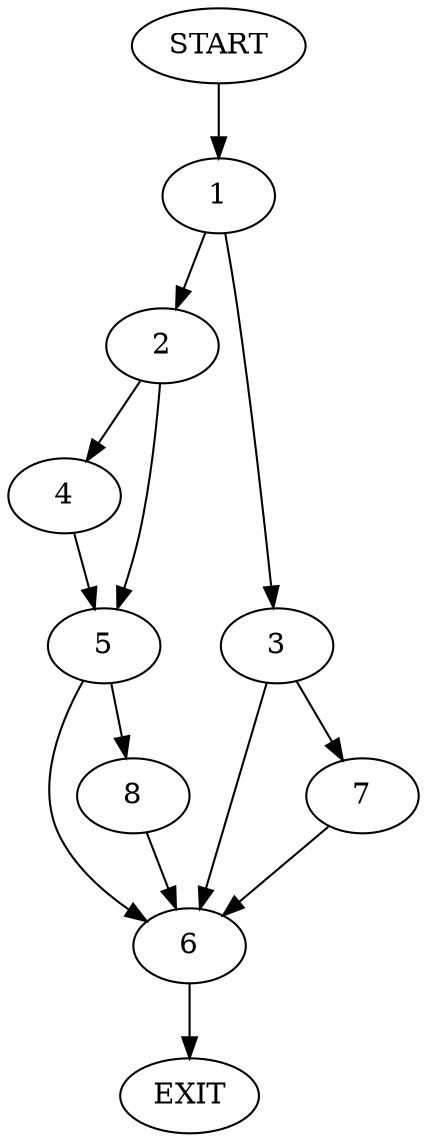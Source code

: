 digraph {
0 [label="START"]
9 [label="EXIT"]
0 -> 1
1 -> 2
1 -> 3
2 -> 4
2 -> 5
3 -> 6
3 -> 7
5 -> 6
5 -> 8
4 -> 5
6 -> 9
8 -> 6
7 -> 6
}
